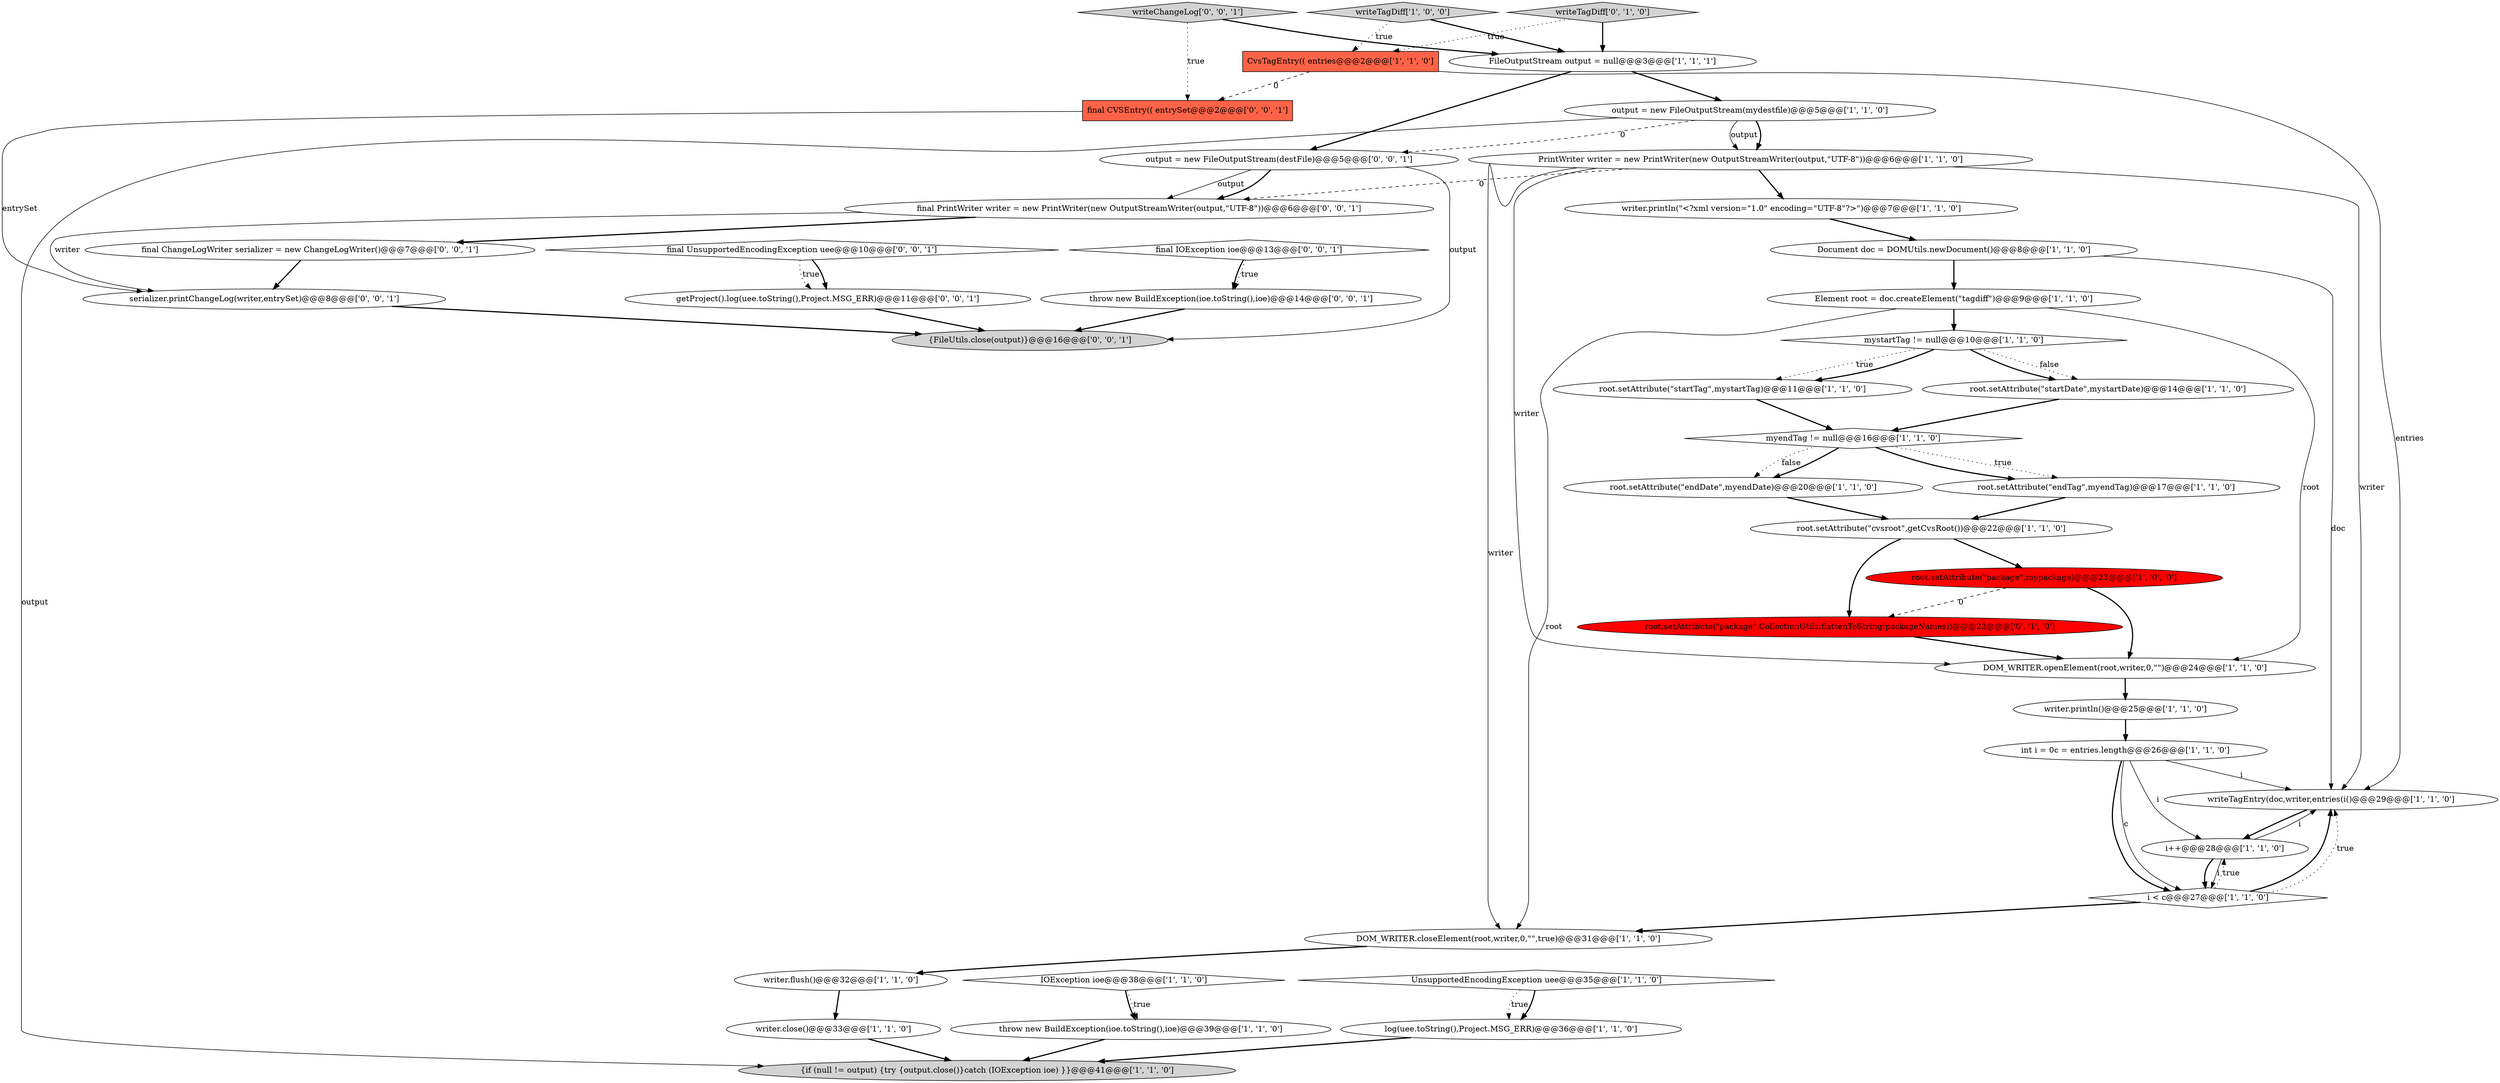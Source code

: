 digraph {
28 [style = filled, label = "log(uee.toString(),Project.MSG_ERR)@@@36@@@['1', '1', '0']", fillcolor = white, shape = ellipse image = "AAA0AAABBB1BBB"];
31 [style = filled, label = "writeTagDiff['0', '1', '0']", fillcolor = lightgray, shape = diamond image = "AAA0AAABBB2BBB"];
11 [style = filled, label = "output = new FileOutputStream(mydestfile)@@@5@@@['1', '1', '0']", fillcolor = white, shape = ellipse image = "AAA0AAABBB1BBB"];
17 [style = filled, label = "throw new BuildException(ioe.toString(),ioe)@@@39@@@['1', '1', '0']", fillcolor = white, shape = ellipse image = "AAA0AAABBB1BBB"];
9 [style = filled, label = "root.setAttribute(\"startTag\",mystartTag)@@@11@@@['1', '1', '0']", fillcolor = white, shape = ellipse image = "AAA0AAABBB1BBB"];
20 [style = filled, label = "root.setAttribute(\"startDate\",mystartDate)@@@14@@@['1', '1', '0']", fillcolor = white, shape = ellipse image = "AAA0AAABBB1BBB"];
25 [style = filled, label = "int i = 0c = entries.length@@@26@@@['1', '1', '0']", fillcolor = white, shape = ellipse image = "AAA0AAABBB1BBB"];
3 [style = filled, label = "root.setAttribute(\"endDate\",myendDate)@@@20@@@['1', '1', '0']", fillcolor = white, shape = ellipse image = "AAA0AAABBB1BBB"];
37 [style = filled, label = "getProject().log(uee.toString(),Project.MSG_ERR)@@@11@@@['0', '0', '1']", fillcolor = white, shape = ellipse image = "AAA0AAABBB3BBB"];
40 [style = filled, label = "final ChangeLogWriter serializer = new ChangeLogWriter()@@@7@@@['0', '0', '1']", fillcolor = white, shape = ellipse image = "AAA0AAABBB3BBB"];
14 [style = filled, label = "IOException ioe@@@38@@@['1', '1', '0']", fillcolor = white, shape = diamond image = "AAA0AAABBB1BBB"];
15 [style = filled, label = "{if (null != output) {try {output.close()}catch (IOException ioe) }}@@@41@@@['1', '1', '0']", fillcolor = lightgray, shape = ellipse image = "AAA0AAABBB1BBB"];
36 [style = filled, label = "final UnsupportedEncodingException uee@@@10@@@['0', '0', '1']", fillcolor = white, shape = diamond image = "AAA0AAABBB3BBB"];
29 [style = filled, label = "mystartTag != null@@@10@@@['1', '1', '0']", fillcolor = white, shape = diamond image = "AAA0AAABBB1BBB"];
32 [style = filled, label = "final CVSEntry(( entrySet@@@2@@@['0', '0', '1']", fillcolor = tomato, shape = box image = "AAA0AAABBB3BBB"];
24 [style = filled, label = "writeTagDiff['1', '0', '0']", fillcolor = lightgray, shape = diamond image = "AAA0AAABBB1BBB"];
2 [style = filled, label = "CvsTagEntry(( entries@@@2@@@['1', '1', '0']", fillcolor = tomato, shape = box image = "AAA0AAABBB1BBB"];
33 [style = filled, label = "throw new BuildException(ioe.toString(),ioe)@@@14@@@['0', '0', '1']", fillcolor = white, shape = ellipse image = "AAA0AAABBB3BBB"];
35 [style = filled, label = "final PrintWriter writer = new PrintWriter(new OutputStreamWriter(output,\"UTF-8\"))@@@6@@@['0', '0', '1']", fillcolor = white, shape = ellipse image = "AAA0AAABBB3BBB"];
16 [style = filled, label = "Document doc = DOMUtils.newDocument()@@@8@@@['1', '1', '0']", fillcolor = white, shape = ellipse image = "AAA0AAABBB1BBB"];
22 [style = filled, label = "writeTagEntry(doc,writer,entries(i()@@@29@@@['1', '1', '0']", fillcolor = white, shape = ellipse image = "AAA0AAABBB1BBB"];
6 [style = filled, label = "writer.println()@@@25@@@['1', '1', '0']", fillcolor = white, shape = ellipse image = "AAA0AAABBB1BBB"];
5 [style = filled, label = "DOM_WRITER.closeElement(root,writer,0,\"\",true)@@@31@@@['1', '1', '0']", fillcolor = white, shape = ellipse image = "AAA0AAABBB1BBB"];
30 [style = filled, label = "root.setAttribute(\"package\",CollectionUtils.flattenToString(packageNames))@@@23@@@['0', '1', '0']", fillcolor = red, shape = ellipse image = "AAA1AAABBB2BBB"];
23 [style = filled, label = "writer.close()@@@33@@@['1', '1', '0']", fillcolor = white, shape = ellipse image = "AAA0AAABBB1BBB"];
19 [style = filled, label = "UnsupportedEncodingException uee@@@35@@@['1', '1', '0']", fillcolor = white, shape = diamond image = "AAA0AAABBB1BBB"];
39 [style = filled, label = "output = new FileOutputStream(destFile)@@@5@@@['0', '0', '1']", fillcolor = white, shape = ellipse image = "AAA0AAABBB3BBB"];
38 [style = filled, label = "writeChangeLog['0', '0', '1']", fillcolor = lightgray, shape = diamond image = "AAA0AAABBB3BBB"];
26 [style = filled, label = "i++@@@28@@@['1', '1', '0']", fillcolor = white, shape = ellipse image = "AAA0AAABBB1BBB"];
34 [style = filled, label = "final IOException ioe@@@13@@@['0', '0', '1']", fillcolor = white, shape = diamond image = "AAA0AAABBB3BBB"];
13 [style = filled, label = "root.setAttribute(\"endTag\",myendTag)@@@17@@@['1', '1', '0']", fillcolor = white, shape = ellipse image = "AAA0AAABBB1BBB"];
12 [style = filled, label = "myendTag != null@@@16@@@['1', '1', '0']", fillcolor = white, shape = diamond image = "AAA0AAABBB1BBB"];
4 [style = filled, label = "DOM_WRITER.openElement(root,writer,0,\"\")@@@24@@@['1', '1', '0']", fillcolor = white, shape = ellipse image = "AAA0AAABBB1BBB"];
10 [style = filled, label = "i < c@@@27@@@['1', '1', '0']", fillcolor = white, shape = diamond image = "AAA0AAABBB1BBB"];
42 [style = filled, label = "{FileUtils.close(output)}@@@16@@@['0', '0', '1']", fillcolor = lightgray, shape = ellipse image = "AAA0AAABBB3BBB"];
27 [style = filled, label = "writer.flush()@@@32@@@['1', '1', '0']", fillcolor = white, shape = ellipse image = "AAA0AAABBB1BBB"];
0 [style = filled, label = "Element root = doc.createElement(\"tagdiff\")@@@9@@@['1', '1', '0']", fillcolor = white, shape = ellipse image = "AAA0AAABBB1BBB"];
18 [style = filled, label = "writer.println(\"<?xml version=\"1.0\" encoding=\"UTF-8\"?>\")@@@7@@@['1', '1', '0']", fillcolor = white, shape = ellipse image = "AAA0AAABBB1BBB"];
1 [style = filled, label = "PrintWriter writer = new PrintWriter(new OutputStreamWriter(output,\"UTF-8\"))@@@6@@@['1', '1', '0']", fillcolor = white, shape = ellipse image = "AAA0AAABBB1BBB"];
21 [style = filled, label = "root.setAttribute(\"package\",mypackage)@@@23@@@['1', '0', '0']", fillcolor = red, shape = ellipse image = "AAA1AAABBB1BBB"];
8 [style = filled, label = "FileOutputStream output = null@@@3@@@['1', '1', '1']", fillcolor = white, shape = ellipse image = "AAA0AAABBB1BBB"];
7 [style = filled, label = "root.setAttribute(\"cvsroot\",getCvsRoot())@@@22@@@['1', '1', '0']", fillcolor = white, shape = ellipse image = "AAA0AAABBB1BBB"];
41 [style = filled, label = "serializer.printChangeLog(writer,entrySet)@@@8@@@['0', '0', '1']", fillcolor = white, shape = ellipse image = "AAA0AAABBB3BBB"];
1->22 [style = solid, label="writer"];
10->22 [style = bold, label=""];
22->26 [style = bold, label=""];
29->9 [style = dotted, label="true"];
16->0 [style = bold, label=""];
28->15 [style = bold, label=""];
1->35 [style = dashed, label="0"];
1->4 [style = solid, label="writer"];
7->30 [style = bold, label=""];
11->15 [style = solid, label="output"];
11->1 [style = bold, label=""];
4->6 [style = bold, label=""];
26->10 [style = bold, label=""];
31->2 [style = dotted, label="true"];
2->32 [style = dashed, label="0"];
29->9 [style = bold, label=""];
34->33 [style = bold, label=""];
23->15 [style = bold, label=""];
38->32 [style = dotted, label="true"];
14->17 [style = bold, label=""];
1->18 [style = bold, label=""];
0->29 [style = bold, label=""];
39->42 [style = solid, label="output"];
11->1 [style = solid, label="output"];
32->41 [style = solid, label="entrySet"];
36->37 [style = dotted, label="true"];
16->22 [style = solid, label="doc"];
35->41 [style = solid, label="writer"];
21->30 [style = dashed, label="0"];
0->5 [style = solid, label="root"];
25->10 [style = solid, label="c"];
12->13 [style = bold, label=""];
29->20 [style = bold, label=""];
35->40 [style = bold, label=""];
19->28 [style = dotted, label="true"];
12->13 [style = dotted, label="true"];
14->17 [style = dotted, label="true"];
39->35 [style = solid, label="output"];
0->4 [style = solid, label="root"];
10->5 [style = bold, label=""];
3->7 [style = bold, label=""];
13->7 [style = bold, label=""];
25->26 [style = solid, label="i"];
30->4 [style = bold, label=""];
26->10 [style = solid, label="i"];
39->35 [style = bold, label=""];
33->42 [style = bold, label=""];
11->39 [style = dashed, label="0"];
20->12 [style = bold, label=""];
40->41 [style = bold, label=""];
17->15 [style = bold, label=""];
34->33 [style = dotted, label="true"];
7->21 [style = bold, label=""];
29->20 [style = dotted, label="false"];
12->3 [style = dotted, label="false"];
10->26 [style = dotted, label="true"];
25->10 [style = bold, label=""];
27->23 [style = bold, label=""];
10->22 [style = dotted, label="true"];
12->3 [style = bold, label=""];
9->12 [style = bold, label=""];
5->27 [style = bold, label=""];
1->5 [style = solid, label="writer"];
19->28 [style = bold, label=""];
24->8 [style = bold, label=""];
36->37 [style = bold, label=""];
8->39 [style = bold, label=""];
38->8 [style = bold, label=""];
2->22 [style = solid, label="entries"];
25->22 [style = solid, label="i"];
8->11 [style = bold, label=""];
31->8 [style = bold, label=""];
24->2 [style = dotted, label="true"];
37->42 [style = bold, label=""];
26->22 [style = solid, label="i"];
6->25 [style = bold, label=""];
21->4 [style = bold, label=""];
41->42 [style = bold, label=""];
18->16 [style = bold, label=""];
}

